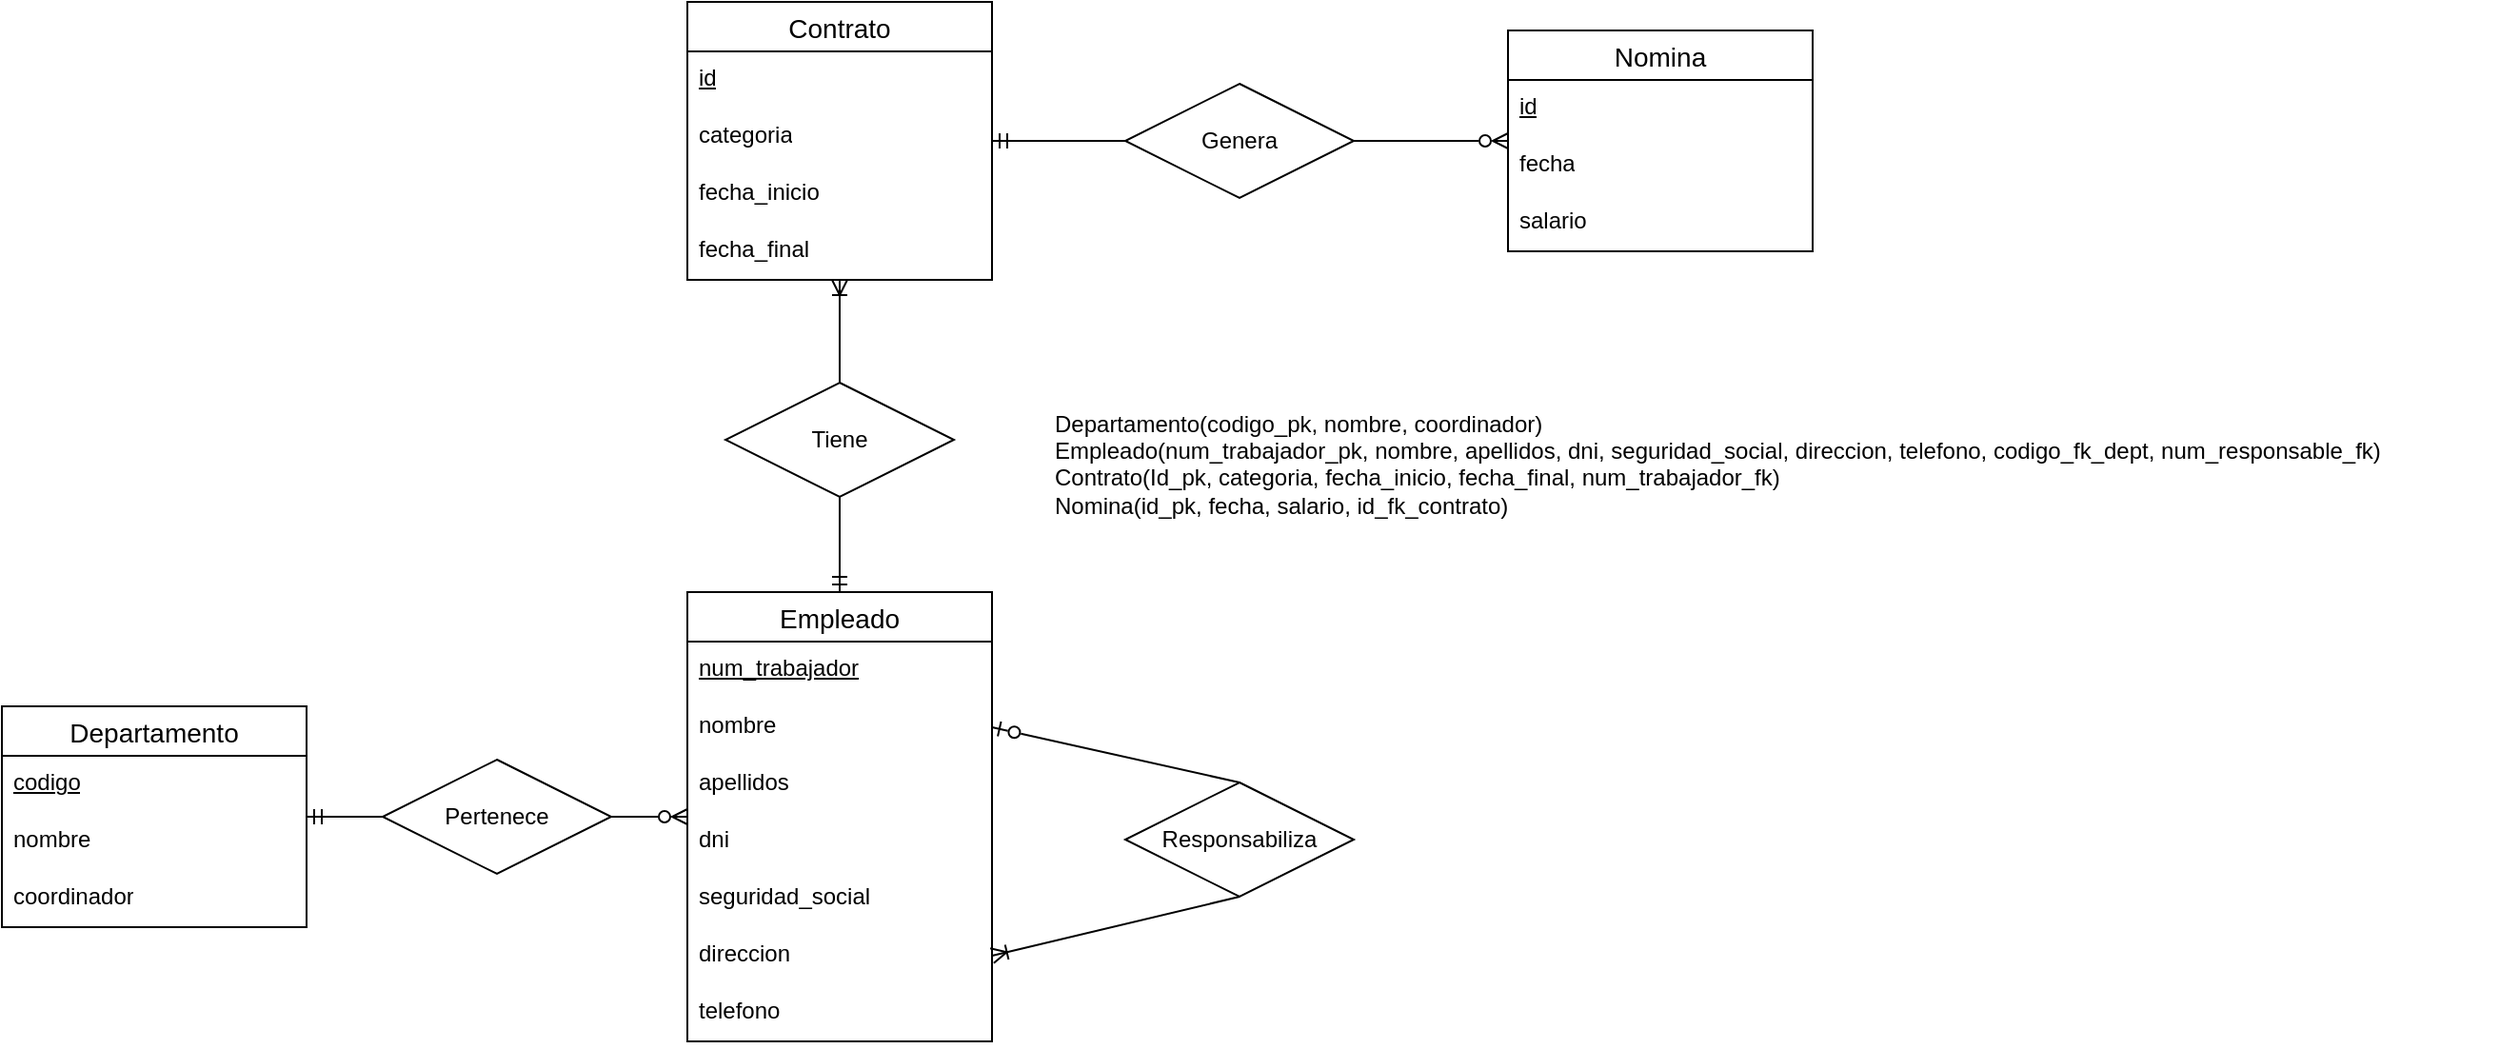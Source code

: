 <mxfile version="22.0.6" type="device">
  <diagram name="Página-1" id="O0059kMxBy4AlQLn8lPF">
    <mxGraphModel dx="1050" dy="1735" grid="1" gridSize="10" guides="1" tooltips="1" connect="1" arrows="1" fold="1" page="1" pageScale="1" pageWidth="827" pageHeight="1169" math="0" shadow="0">
      <root>
        <mxCell id="0" />
        <mxCell id="1" parent="0" />
        <mxCell id="bmKNvkHEY8R20OQs5g9O-1" value="Empleado" style="swimlane;fontStyle=0;childLayout=stackLayout;horizontal=1;startSize=26;horizontalStack=0;resizeParent=1;resizeParentMax=0;resizeLast=0;collapsible=1;marginBottom=0;align=center;fontSize=14;" parent="1" vertex="1">
          <mxGeometry x="419" y="-790" width="160" height="236" as="geometry" />
        </mxCell>
        <mxCell id="bmKNvkHEY8R20OQs5g9O-4" value="&lt;u&gt;num_trabajador&lt;/u&gt;" style="text;strokeColor=none;fillColor=none;spacingLeft=4;spacingRight=4;overflow=hidden;rotatable=0;points=[[0,0.5],[1,0.5]];portConstraint=eastwest;fontSize=12;whiteSpace=wrap;html=1;" parent="bmKNvkHEY8R20OQs5g9O-1" vertex="1">
          <mxGeometry y="26" width="160" height="30" as="geometry" />
        </mxCell>
        <mxCell id="bmKNvkHEY8R20OQs5g9O-21" value="nombre" style="text;strokeColor=none;fillColor=none;spacingLeft=4;spacingRight=4;overflow=hidden;rotatable=0;points=[[0,0.5],[1,0.5]];portConstraint=eastwest;fontSize=12;whiteSpace=wrap;html=1;" parent="bmKNvkHEY8R20OQs5g9O-1" vertex="1">
          <mxGeometry y="56" width="160" height="30" as="geometry" />
        </mxCell>
        <mxCell id="bmKNvkHEY8R20OQs5g9O-22" value="apellidos" style="text;strokeColor=none;fillColor=none;spacingLeft=4;spacingRight=4;overflow=hidden;rotatable=0;points=[[0,0.5],[1,0.5]];portConstraint=eastwest;fontSize=12;whiteSpace=wrap;html=1;" parent="bmKNvkHEY8R20OQs5g9O-1" vertex="1">
          <mxGeometry y="86" width="160" height="30" as="geometry" />
        </mxCell>
        <mxCell id="bmKNvkHEY8R20OQs5g9O-2" value="dni" style="text;strokeColor=none;fillColor=none;spacingLeft=4;spacingRight=4;overflow=hidden;rotatable=0;points=[[0,0.5],[1,0.5]];portConstraint=eastwest;fontSize=12;whiteSpace=wrap;html=1;" parent="bmKNvkHEY8R20OQs5g9O-1" vertex="1">
          <mxGeometry y="116" width="160" height="30" as="geometry" />
        </mxCell>
        <mxCell id="bmKNvkHEY8R20OQs5g9O-3" value="seguridad_social" style="text;strokeColor=none;fillColor=none;spacingLeft=4;spacingRight=4;overflow=hidden;rotatable=0;points=[[0,0.5],[1,0.5]];portConstraint=eastwest;fontSize=12;whiteSpace=wrap;html=1;" parent="bmKNvkHEY8R20OQs5g9O-1" vertex="1">
          <mxGeometry y="146" width="160" height="30" as="geometry" />
        </mxCell>
        <mxCell id="bmKNvkHEY8R20OQs5g9O-23" value="direccion" style="text;strokeColor=none;fillColor=none;spacingLeft=4;spacingRight=4;overflow=hidden;rotatable=0;points=[[0,0.5],[1,0.5]];portConstraint=eastwest;fontSize=12;whiteSpace=wrap;html=1;" parent="bmKNvkHEY8R20OQs5g9O-1" vertex="1">
          <mxGeometry y="176" width="160" height="30" as="geometry" />
        </mxCell>
        <mxCell id="bmKNvkHEY8R20OQs5g9O-24" value="telefono" style="text;strokeColor=none;fillColor=none;spacingLeft=4;spacingRight=4;overflow=hidden;rotatable=0;points=[[0,0.5],[1,0.5]];portConstraint=eastwest;fontSize=12;whiteSpace=wrap;html=1;" parent="bmKNvkHEY8R20OQs5g9O-1" vertex="1">
          <mxGeometry y="206" width="160" height="30" as="geometry" />
        </mxCell>
        <mxCell id="bmKNvkHEY8R20OQs5g9O-5" value="Departamento" style="swimlane;fontStyle=0;childLayout=stackLayout;horizontal=1;startSize=26;horizontalStack=0;resizeParent=1;resizeParentMax=0;resizeLast=0;collapsible=1;marginBottom=0;align=center;fontSize=14;" parent="1" vertex="1">
          <mxGeometry x="59" y="-730" width="160" height="116" as="geometry" />
        </mxCell>
        <mxCell id="bmKNvkHEY8R20OQs5g9O-6" value="&lt;u&gt;codigo&lt;/u&gt;" style="text;strokeColor=none;fillColor=none;spacingLeft=4;spacingRight=4;overflow=hidden;rotatable=0;points=[[0,0.5],[1,0.5]];portConstraint=eastwest;fontSize=12;whiteSpace=wrap;html=1;" parent="bmKNvkHEY8R20OQs5g9O-5" vertex="1">
          <mxGeometry y="26" width="160" height="30" as="geometry" />
        </mxCell>
        <mxCell id="bmKNvkHEY8R20OQs5g9O-7" value="nombre" style="text;strokeColor=none;fillColor=none;spacingLeft=4;spacingRight=4;overflow=hidden;rotatable=0;points=[[0,0.5],[1,0.5]];portConstraint=eastwest;fontSize=12;whiteSpace=wrap;html=1;" parent="bmKNvkHEY8R20OQs5g9O-5" vertex="1">
          <mxGeometry y="56" width="160" height="30" as="geometry" />
        </mxCell>
        <mxCell id="bmKNvkHEY8R20OQs5g9O-8" value="coordinador" style="text;strokeColor=none;fillColor=none;spacingLeft=4;spacingRight=4;overflow=hidden;rotatable=0;points=[[0,0.5],[1,0.5]];portConstraint=eastwest;fontSize=12;whiteSpace=wrap;html=1;" parent="bmKNvkHEY8R20OQs5g9O-5" vertex="1">
          <mxGeometry y="86" width="160" height="30" as="geometry" />
        </mxCell>
        <mxCell id="bmKNvkHEY8R20OQs5g9O-9" value="Contrato" style="swimlane;fontStyle=0;childLayout=stackLayout;horizontal=1;startSize=26;horizontalStack=0;resizeParent=1;resizeParentMax=0;resizeLast=0;collapsible=1;marginBottom=0;align=center;fontSize=14;" parent="1" vertex="1">
          <mxGeometry x="419" y="-1100" width="160" height="146" as="geometry" />
        </mxCell>
        <mxCell id="bmKNvkHEY8R20OQs5g9O-10" value="&lt;u&gt;id&lt;/u&gt;" style="text;strokeColor=none;fillColor=none;spacingLeft=4;spacingRight=4;overflow=hidden;rotatable=0;points=[[0,0.5],[1,0.5]];portConstraint=eastwest;fontSize=12;whiteSpace=wrap;html=1;" parent="bmKNvkHEY8R20OQs5g9O-9" vertex="1">
          <mxGeometry y="26" width="160" height="30" as="geometry" />
        </mxCell>
        <mxCell id="bmKNvkHEY8R20OQs5g9O-11" value="categoria" style="text;strokeColor=none;fillColor=none;spacingLeft=4;spacingRight=4;overflow=hidden;rotatable=0;points=[[0,0.5],[1,0.5]];portConstraint=eastwest;fontSize=12;whiteSpace=wrap;html=1;" parent="bmKNvkHEY8R20OQs5g9O-9" vertex="1">
          <mxGeometry y="56" width="160" height="30" as="geometry" />
        </mxCell>
        <mxCell id="bmKNvkHEY8R20OQs5g9O-12" value="fecha_inicio" style="text;strokeColor=none;fillColor=none;spacingLeft=4;spacingRight=4;overflow=hidden;rotatable=0;points=[[0,0.5],[1,0.5]];portConstraint=eastwest;fontSize=12;whiteSpace=wrap;html=1;" parent="bmKNvkHEY8R20OQs5g9O-9" vertex="1">
          <mxGeometry y="86" width="160" height="30" as="geometry" />
        </mxCell>
        <mxCell id="bmKNvkHEY8R20OQs5g9O-26" value="fecha_final" style="text;strokeColor=none;fillColor=none;spacingLeft=4;spacingRight=4;overflow=hidden;rotatable=0;points=[[0,0.5],[1,0.5]];portConstraint=eastwest;fontSize=12;whiteSpace=wrap;html=1;" parent="bmKNvkHEY8R20OQs5g9O-9" vertex="1">
          <mxGeometry y="116" width="160" height="30" as="geometry" />
        </mxCell>
        <mxCell id="bmKNvkHEY8R20OQs5g9O-27" value="Responsabiliza" style="shape=rhombus;perimeter=rhombusPerimeter;whiteSpace=wrap;html=1;align=center;" parent="1" vertex="1">
          <mxGeometry x="649" y="-690" width="120" height="60" as="geometry" />
        </mxCell>
        <mxCell id="bmKNvkHEY8R20OQs5g9O-29" value="" style="endArrow=none;html=1;entryX=0.5;entryY=1;entryDx=0;entryDy=0;exitX=1;exitY=0.5;exitDx=0;exitDy=0;curved=1;startArrow=ERoneToMany;startFill=0;" parent="1" source="bmKNvkHEY8R20OQs5g9O-23" target="bmKNvkHEY8R20OQs5g9O-27" edge="1">
          <mxGeometry width="50" height="50" relative="1" as="geometry">
            <mxPoint x="389" y="-510" as="sourcePoint" />
            <mxPoint x="439" y="-560" as="targetPoint" />
          </mxGeometry>
        </mxCell>
        <mxCell id="bmKNvkHEY8R20OQs5g9O-30" value="" style="endArrow=none;html=1;rounded=0;entryX=0.5;entryY=0;entryDx=0;entryDy=0;exitX=1;exitY=0.5;exitDx=0;exitDy=0;endFill=0;startArrow=ERzeroToOne;startFill=0;" parent="1" source="bmKNvkHEY8R20OQs5g9O-21" target="bmKNvkHEY8R20OQs5g9O-27" edge="1">
          <mxGeometry width="50" height="50" relative="1" as="geometry">
            <mxPoint x="389" y="-510" as="sourcePoint" />
            <mxPoint x="439" y="-560" as="targetPoint" />
          </mxGeometry>
        </mxCell>
        <mxCell id="bmKNvkHEY8R20OQs5g9O-36" style="edgeStyle=orthogonalEdgeStyle;rounded=0;orthogonalLoop=1;jettySize=auto;html=1;endArrow=ERmandOne;endFill=0;" parent="1" source="bmKNvkHEY8R20OQs5g9O-35" target="bmKNvkHEY8R20OQs5g9O-5" edge="1">
          <mxGeometry relative="1" as="geometry" />
        </mxCell>
        <mxCell id="bmKNvkHEY8R20OQs5g9O-37" style="edgeStyle=orthogonalEdgeStyle;rounded=0;orthogonalLoop=1;jettySize=auto;html=1;endArrow=ERzeroToMany;endFill=0;" parent="1" source="bmKNvkHEY8R20OQs5g9O-35" target="bmKNvkHEY8R20OQs5g9O-1" edge="1">
          <mxGeometry relative="1" as="geometry" />
        </mxCell>
        <mxCell id="bmKNvkHEY8R20OQs5g9O-35" value="Pertenece" style="shape=rhombus;perimeter=rhombusPerimeter;whiteSpace=wrap;html=1;align=center;" parent="1" vertex="1">
          <mxGeometry x="259" y="-702" width="120" height="60" as="geometry" />
        </mxCell>
        <mxCell id="bmKNvkHEY8R20OQs5g9O-39" style="edgeStyle=orthogonalEdgeStyle;rounded=0;orthogonalLoop=1;jettySize=auto;html=1;endArrow=ERoneToMany;endFill=0;" parent="1" source="bmKNvkHEY8R20OQs5g9O-38" target="bmKNvkHEY8R20OQs5g9O-9" edge="1">
          <mxGeometry relative="1" as="geometry" />
        </mxCell>
        <mxCell id="bmKNvkHEY8R20OQs5g9O-40" style="edgeStyle=orthogonalEdgeStyle;rounded=0;orthogonalLoop=1;jettySize=auto;html=1;endArrow=ERmandOne;endFill=0;" parent="1" source="bmKNvkHEY8R20OQs5g9O-38" target="bmKNvkHEY8R20OQs5g9O-1" edge="1">
          <mxGeometry relative="1" as="geometry" />
        </mxCell>
        <mxCell id="bmKNvkHEY8R20OQs5g9O-38" value="Tiene" style="shape=rhombus;perimeter=rhombusPerimeter;whiteSpace=wrap;html=1;align=center;" parent="1" vertex="1">
          <mxGeometry x="439" y="-900" width="120" height="60" as="geometry" />
        </mxCell>
        <mxCell id="bmKNvkHEY8R20OQs5g9O-17" value="Nomina" style="swimlane;fontStyle=0;childLayout=stackLayout;horizontal=1;startSize=26;horizontalStack=0;resizeParent=1;resizeParentMax=0;resizeLast=0;collapsible=1;marginBottom=0;align=center;fontSize=14;" parent="1" vertex="1">
          <mxGeometry x="850" y="-1085" width="160" height="116" as="geometry" />
        </mxCell>
        <mxCell id="bmKNvkHEY8R20OQs5g9O-20" value="&lt;u&gt;id&lt;/u&gt;" style="text;strokeColor=none;fillColor=none;spacingLeft=4;spacingRight=4;overflow=hidden;rotatable=0;points=[[0,0.5],[1,0.5]];portConstraint=eastwest;fontSize=12;whiteSpace=wrap;html=1;" parent="bmKNvkHEY8R20OQs5g9O-17" vertex="1">
          <mxGeometry y="26" width="160" height="30" as="geometry" />
        </mxCell>
        <mxCell id="bmKNvkHEY8R20OQs5g9O-18" value="fecha" style="text;strokeColor=none;fillColor=none;spacingLeft=4;spacingRight=4;overflow=hidden;rotatable=0;points=[[0,0.5],[1,0.5]];portConstraint=eastwest;fontSize=12;whiteSpace=wrap;html=1;" parent="bmKNvkHEY8R20OQs5g9O-17" vertex="1">
          <mxGeometry y="56" width="160" height="30" as="geometry" />
        </mxCell>
        <mxCell id="bmKNvkHEY8R20OQs5g9O-19" value="salario" style="text;strokeColor=none;fillColor=none;spacingLeft=4;spacingRight=4;overflow=hidden;rotatable=0;points=[[0,0.5],[1,0.5]];portConstraint=eastwest;fontSize=12;whiteSpace=wrap;html=1;" parent="bmKNvkHEY8R20OQs5g9O-17" vertex="1">
          <mxGeometry y="86" width="160" height="30" as="geometry" />
        </mxCell>
        <mxCell id="7werQfA85I9A53arLepe-2" style="edgeStyle=orthogonalEdgeStyle;rounded=0;orthogonalLoop=1;jettySize=auto;html=1;endArrow=ERmandOne;endFill=0;" parent="1" source="7werQfA85I9A53arLepe-1" target="bmKNvkHEY8R20OQs5g9O-9" edge="1">
          <mxGeometry relative="1" as="geometry" />
        </mxCell>
        <mxCell id="7werQfA85I9A53arLepe-3" style="edgeStyle=orthogonalEdgeStyle;rounded=0;orthogonalLoop=1;jettySize=auto;html=1;endArrow=ERzeroToMany;endFill=0;" parent="1" source="7werQfA85I9A53arLepe-1" target="bmKNvkHEY8R20OQs5g9O-17" edge="1">
          <mxGeometry relative="1" as="geometry" />
        </mxCell>
        <mxCell id="7werQfA85I9A53arLepe-1" value="Genera" style="shape=rhombus;perimeter=rhombusPerimeter;whiteSpace=wrap;html=1;align=center;" parent="1" vertex="1">
          <mxGeometry x="649" y="-1057" width="120" height="60" as="geometry" />
        </mxCell>
        <mxCell id="uvADp9A4pC40IDfxbngJ-1" value="&lt;div align=&quot;left&quot;&gt;&lt;div style=&quot;border-color: var(--border-color);&quot; align=&quot;left&quot;&gt;Departamento(codigo_pk, nombre, coordinador)&lt;/div&gt;&lt;div style=&quot;border-color: var(--border-color);&quot; align=&quot;left&quot;&gt;&lt;span style=&quot;background-color: initial;&quot;&gt;Empleado(num_trabajador_pk, nombre, apellidos, dni, seguridad_social, direccion, telefono, codigo_fk_dept, num_responsable_fk)&lt;/span&gt;&lt;/div&gt;&lt;/div&gt;&lt;div align=&quot;left&quot;&gt;Contrato(Id_pk, categoria, fecha_inicio, fecha_final, num_trabajador_fk)&lt;/div&gt;&lt;div align=&quot;left&quot;&gt;Nomina(id_pk, fecha, salario, id_fk_contrato)&lt;/div&gt;&lt;div align=&quot;left&quot;&gt;&lt;br&gt;&lt;/div&gt;" style="text;html=1;strokeColor=none;fillColor=none;align=left;verticalAlign=middle;whiteSpace=wrap;rounded=0;" parent="1" vertex="1">
          <mxGeometry x="610" y="-930" width="760" height="160" as="geometry" />
        </mxCell>
      </root>
    </mxGraphModel>
  </diagram>
</mxfile>
